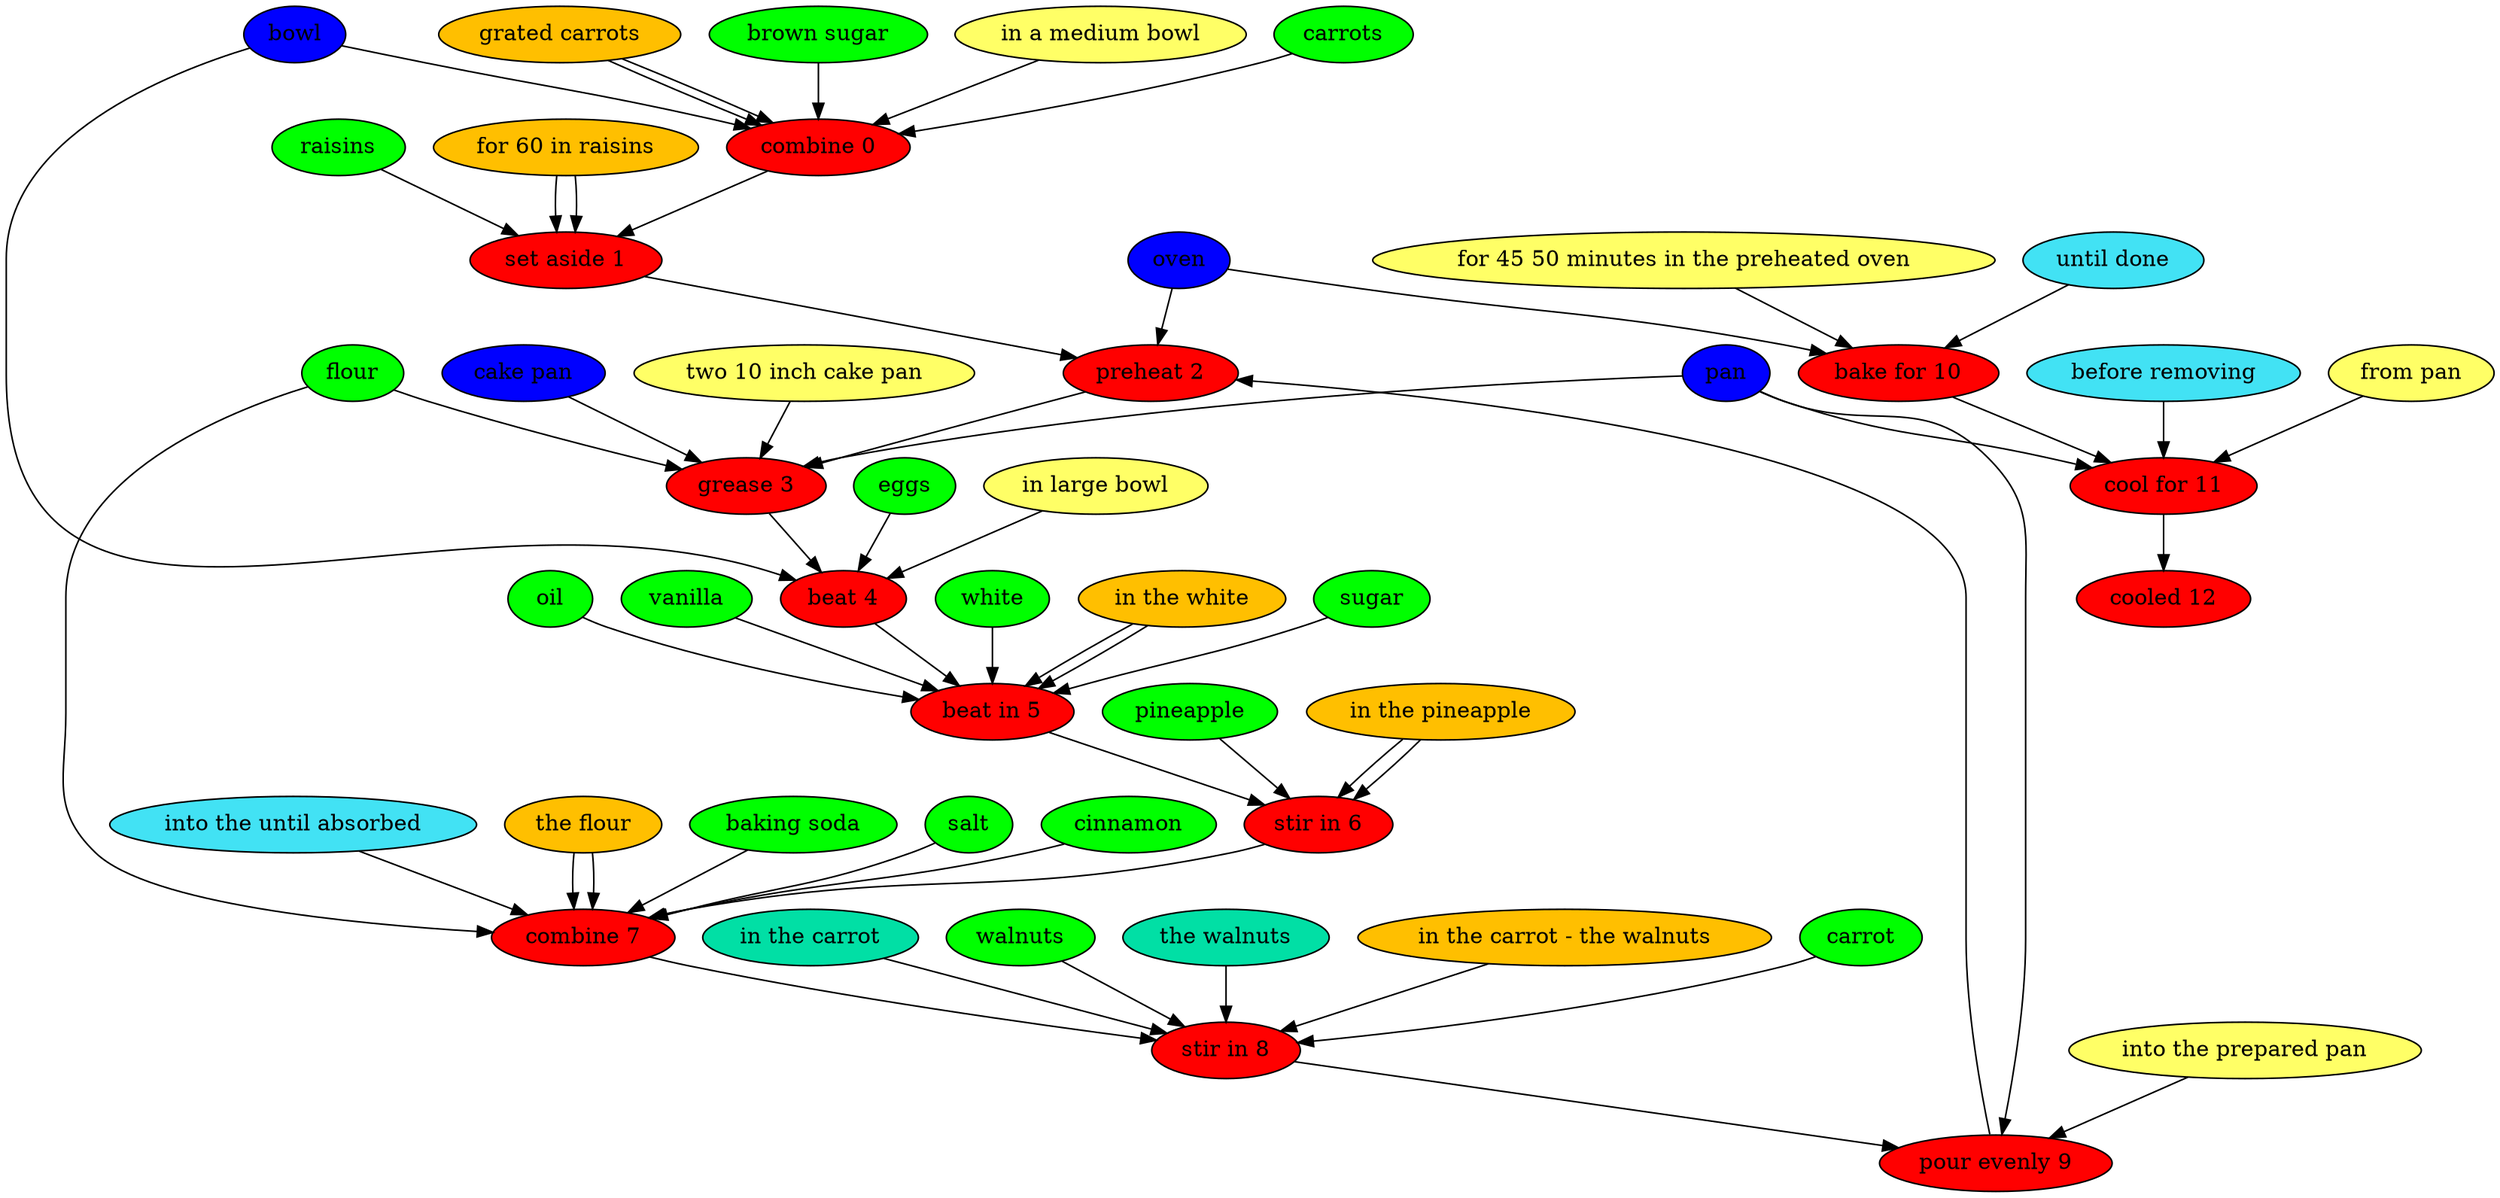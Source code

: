 digraph G {
"combine 0" [style=filled, fillcolor=red];
carrots [style=filled, fillcolor=green];
carrots -> "combine 0";
"grated carrots" [style=filled, fillcolor="#01DFA5"];
"grated carrots" -> "combine 0";
"brown sugar" [style=filled, fillcolor=green];
"brown sugar" -> "combine 0";
bowl [style=filled, fillcolor="#0000ff"];
bowl -> "combine 0";
"in a medium bowl" [style=filled, fillcolor="#ffff66"];
"in a medium bowl" -> "combine 0";
"grated carrots" [style=filled, fillcolor="#FFBF00"];
"grated carrots" -> "combine 0";
"set aside 1" [style=filled, fillcolor=red];
raisins [style=filled, fillcolor=green];
raisins -> "set aside 1";
"for 60 in raisins" [style=filled, fillcolor="#01DFA5"];
"for 60 in raisins" -> "set aside 1";
"for 60 in raisins" [style=filled, fillcolor="#FFBF00"];
"for 60 in raisins" -> "set aside 1";
"preheat 2" [style=filled, fillcolor=red];
oven [style=filled, fillcolor="#0000ff"];
oven -> "preheat 2";
"grease 3" [style=filled, fillcolor=red];
flour [style=filled, fillcolor=green];
flour -> "grease 3";
"cake pan" [style=filled, fillcolor="#0000ff"];
"cake pan" -> "grease 3";
"two 10 inch cake pan" [style=filled, fillcolor="#ffff66"];
"two 10 inch cake pan" -> "grease 3";
pan [style=filled, fillcolor="#0000ff"];
pan -> "grease 3";
"beat 4" [style=filled, fillcolor=red];
eggs [style=filled, fillcolor=green];
eggs -> "beat 4";
bowl [style=filled, fillcolor="#0000ff"];
bowl -> "beat 4";
"in large bowl" [style=filled, fillcolor="#ffff66"];
"in large bowl" -> "beat 4";
"beat in 5" [style=filled, fillcolor=red];
white [style=filled, fillcolor=green];
white -> "beat in 5";
"in the white" [style=filled, fillcolor="#01DFA5"];
"in the white" -> "beat in 5";
sugar [style=filled, fillcolor=green];
sugar -> "beat in 5";
oil [style=filled, fillcolor=green];
oil -> "beat in 5";
vanilla [style=filled, fillcolor=green];
vanilla -> "beat in 5";
"in the white" [style=filled, fillcolor="#FFBF00"];
"in the white" -> "beat in 5";
"stir in 6" [style=filled, fillcolor=red];
pineapple [style=filled, fillcolor=green];
pineapple -> "stir in 6";
"in the pineapple" [style=filled, fillcolor="#01DFA5"];
"in the pineapple" -> "stir in 6";
"in the pineapple" [style=filled, fillcolor="#FFBF00"];
"in the pineapple" -> "stir in 6";
"combine 7" [style=filled, fillcolor=red];
"into the until absorbed" [style=filled, fillcolor="#42e2f4"];
"into the until absorbed" -> "combine 7";
flour [style=filled, fillcolor=green];
flour -> "combine 7";
"the flour" [style=filled, fillcolor="#01DFA5"];
"the flour" -> "combine 7";
"baking soda" [style=filled, fillcolor=green];
"baking soda" -> "combine 7";
salt [style=filled, fillcolor=green];
salt -> "combine 7";
cinnamon [style=filled, fillcolor=green];
cinnamon -> "combine 7";
"the flour" [style=filled, fillcolor="#FFBF00"];
"the flour" -> "combine 7";
"stir in 8" [style=filled, fillcolor=red];
carrot [style=filled, fillcolor=green];
carrot -> "stir in 8";
"in the carrot" [style=filled, fillcolor="#01DFA5"];
"in the carrot" -> "stir in 8";
walnuts [style=filled, fillcolor=green];
walnuts -> "stir in 8";
"the walnuts" [style=filled, fillcolor="#01DFA5"];
"the walnuts" -> "stir in 8";
"in the carrot - the walnuts" [style=filled, fillcolor="#FFBF00"];
"in the carrot - the walnuts" -> "stir in 8";
"pour evenly 9" [style=filled, fillcolor=red];
pan [style=filled, fillcolor="#0000ff"];
pan -> "pour evenly 9";
"into the prepared pan" [style=filled, fillcolor="#ffff66"];
"into the prepared pan" -> "pour evenly 9";
"bake for 10" [style=filled, fillcolor=red];
"until done" [style=filled, fillcolor="#42e2f4"];
"until done" -> "bake for 10";
oven [style=filled, fillcolor="#0000ff"];
oven -> "bake for 10";
"for 45 50 minutes in the preheated oven" [style=filled, fillcolor="#ffff66"];
"for 45 50 minutes in the preheated oven" -> "bake for 10";
"cool for 11" [style=filled, fillcolor=red];
"before removing" [style=filled, fillcolor="#42e2f4"];
"before removing" -> "cool for 11";
pan [style=filled, fillcolor="#0000ff"];
pan -> "cool for 11";
"from pan" [style=filled, fillcolor="#ffff66"];
"from pan" -> "cool for 11";
"cooled 12" [style=filled, fillcolor=red];
"combine 0" -> "set aside 1";
"set aside 1" -> "preheat 2";
"preheat 2" -> "grease 3";
"grease 3" -> "beat 4";
"beat 4" -> "beat in 5";
"beat in 5" -> "stir in 6";
"stir in 6" -> "combine 7";
"combine 7" -> "stir in 8";
"stir in 8" -> "pour evenly 9";
"pour evenly 9" -> "preheat 2";
"bake for 10" -> "cool for 11";
"cool for 11" -> "cooled 12";
}

